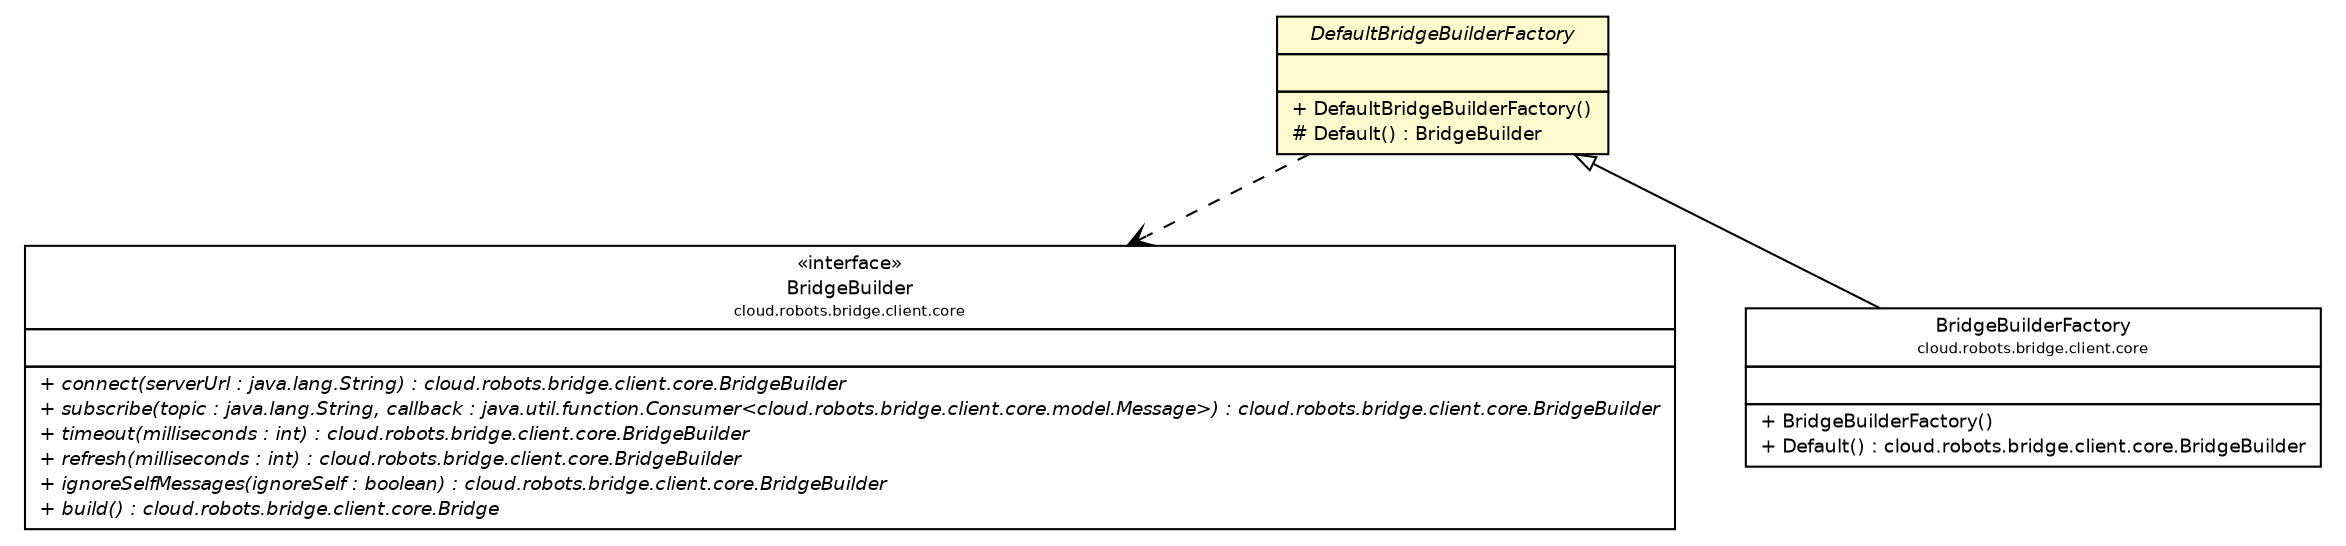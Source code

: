 #!/usr/local/bin/dot
#
# Class diagram 
# Generated by UMLGraph version R5_6-24-gf6e263 (http://www.umlgraph.org/)
#

digraph G {
	edge [fontname="Helvetica",fontsize=10,labelfontname="Helvetica",labelfontsize=10];
	node [fontname="Helvetica",fontsize=10,shape=plaintext];
	nodesep=0.25;
	ranksep=0.5;
	// cloud.robots.bridge.client.core.BridgeBuilder
	c280 [label=<<table title="cloud.robots.bridge.client.core.BridgeBuilder" border="0" cellborder="1" cellspacing="0" cellpadding="2" port="p" href="../core/BridgeBuilder.html">
		<tr><td><table border="0" cellspacing="0" cellpadding="1">
<tr><td align="center" balign="center"> &#171;interface&#187; </td></tr>
<tr><td align="center" balign="center"> BridgeBuilder </td></tr>
<tr><td align="center" balign="center"><font point-size="7.0"> cloud.robots.bridge.client.core </font></td></tr>
		</table></td></tr>
		<tr><td><table border="0" cellspacing="0" cellpadding="1">
<tr><td align="left" balign="left">  </td></tr>
		</table></td></tr>
		<tr><td><table border="0" cellspacing="0" cellpadding="1">
<tr><td align="left" balign="left"><font face="Helvetica-Oblique" point-size="9.0"> + connect(serverUrl : java.lang.String) : cloud.robots.bridge.client.core.BridgeBuilder </font></td></tr>
<tr><td align="left" balign="left"><font face="Helvetica-Oblique" point-size="9.0"> + subscribe(topic : java.lang.String, callback : java.util.function.Consumer&lt;cloud.robots.bridge.client.core.model.Message&gt;) : cloud.robots.bridge.client.core.BridgeBuilder </font></td></tr>
<tr><td align="left" balign="left"><font face="Helvetica-Oblique" point-size="9.0"> + timeout(milliseconds : int) : cloud.robots.bridge.client.core.BridgeBuilder </font></td></tr>
<tr><td align="left" balign="left"><font face="Helvetica-Oblique" point-size="9.0"> + refresh(milliseconds : int) : cloud.robots.bridge.client.core.BridgeBuilder </font></td></tr>
<tr><td align="left" balign="left"><font face="Helvetica-Oblique" point-size="9.0"> + ignoreSelfMessages(ignoreSelf : boolean) : cloud.robots.bridge.client.core.BridgeBuilder </font></td></tr>
<tr><td align="left" balign="left"><font face="Helvetica-Oblique" point-size="9.0"> + build() : cloud.robots.bridge.client.core.Bridge </font></td></tr>
		</table></td></tr>
		</table>>, URL="../core/BridgeBuilder.html", fontname="Helvetica", fontcolor="black", fontsize=9.0];
	// cloud.robots.bridge.client.core.BridgeBuilderFactory
	c281 [label=<<table title="cloud.robots.bridge.client.core.BridgeBuilderFactory" border="0" cellborder="1" cellspacing="0" cellpadding="2" port="p" href="../core/BridgeBuilderFactory.html">
		<tr><td><table border="0" cellspacing="0" cellpadding="1">
<tr><td align="center" balign="center"> BridgeBuilderFactory </td></tr>
<tr><td align="center" balign="center"><font point-size="7.0"> cloud.robots.bridge.client.core </font></td></tr>
		</table></td></tr>
		<tr><td><table border="0" cellspacing="0" cellpadding="1">
<tr><td align="left" balign="left">  </td></tr>
		</table></td></tr>
		<tr><td><table border="0" cellspacing="0" cellpadding="1">
<tr><td align="left" balign="left"> + BridgeBuilderFactory() </td></tr>
<tr><td align="left" balign="left"> + Default() : cloud.robots.bridge.client.core.BridgeBuilder </td></tr>
		</table></td></tr>
		</table>>, URL="../core/BridgeBuilderFactory.html", fontname="Helvetica", fontcolor="black", fontsize=9.0];
	// cloud.robots.bridge.client.internal.DefaultBridgeBuilderFactory
	c284 [label=<<table title="cloud.robots.bridge.client.internal.DefaultBridgeBuilderFactory" border="0" cellborder="1" cellspacing="0" cellpadding="2" port="p" bgcolor="lemonChiffon" href="./DefaultBridgeBuilderFactory.html">
		<tr><td><table border="0" cellspacing="0" cellpadding="1">
<tr><td align="center" balign="center"><font face="Helvetica-Oblique"> DefaultBridgeBuilderFactory </font></td></tr>
		</table></td></tr>
		<tr><td><table border="0" cellspacing="0" cellpadding="1">
<tr><td align="left" balign="left">  </td></tr>
		</table></td></tr>
		<tr><td><table border="0" cellspacing="0" cellpadding="1">
<tr><td align="left" balign="left"> + DefaultBridgeBuilderFactory() </td></tr>
<tr><td align="left" balign="left"> # Default() : BridgeBuilder </td></tr>
		</table></td></tr>
		</table>>, URL="./DefaultBridgeBuilderFactory.html", fontname="Helvetica", fontcolor="black", fontsize=9.0];
	//cloud.robots.bridge.client.core.BridgeBuilderFactory extends cloud.robots.bridge.client.internal.DefaultBridgeBuilderFactory
	c284:p -> c281:p [dir=back,arrowtail=empty];
	// cloud.robots.bridge.client.internal.DefaultBridgeBuilderFactory DEPEND cloud.robots.bridge.client.core.BridgeBuilder
	c284:p -> c280:p [taillabel="", label="", headlabel="", fontname="Helvetica", fontcolor="black", fontsize=10.0, color="black", arrowhead=open, style=dashed];
}

